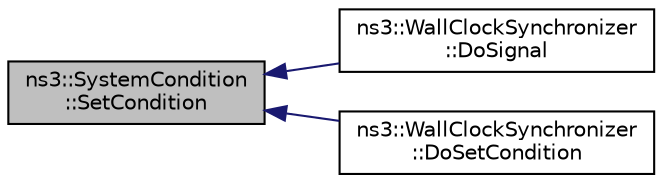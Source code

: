 digraph "ns3::SystemCondition::SetCondition"
{
  edge [fontname="Helvetica",fontsize="10",labelfontname="Helvetica",labelfontsize="10"];
  node [fontname="Helvetica",fontsize="10",shape=record];
  rankdir="LR";
  Node1 [label="ns3::SystemCondition\l::SetCondition",height=0.2,width=0.4,color="black", fillcolor="grey75", style="filled", fontcolor="black"];
  Node1 -> Node2 [dir="back",color="midnightblue",fontsize="10",style="solid"];
  Node2 [label="ns3::WallClockSynchronizer\l::DoSignal",height=0.2,width=0.4,color="black", fillcolor="white", style="filled",URL="$d4/d79/classns3_1_1WallClockSynchronizer.html#a8268eaa9a5ad9e633da5cab6e156f05b",tooltip="Tell a possible simulator thread waiting in the DoSynchronize method that an event has happened which..."];
  Node1 -> Node3 [dir="back",color="midnightblue",fontsize="10",style="solid"];
  Node3 [label="ns3::WallClockSynchronizer\l::DoSetCondition",height=0.2,width=0.4,color="black", fillcolor="white", style="filled",URL="$d4/d79/classns3_1_1WallClockSynchronizer.html#ac909b54b5894485f86d8a972b2dd5dcb",tooltip="Set the condition variable to tell a possible simulator thread waiting in the Synchronize method that..."];
}
